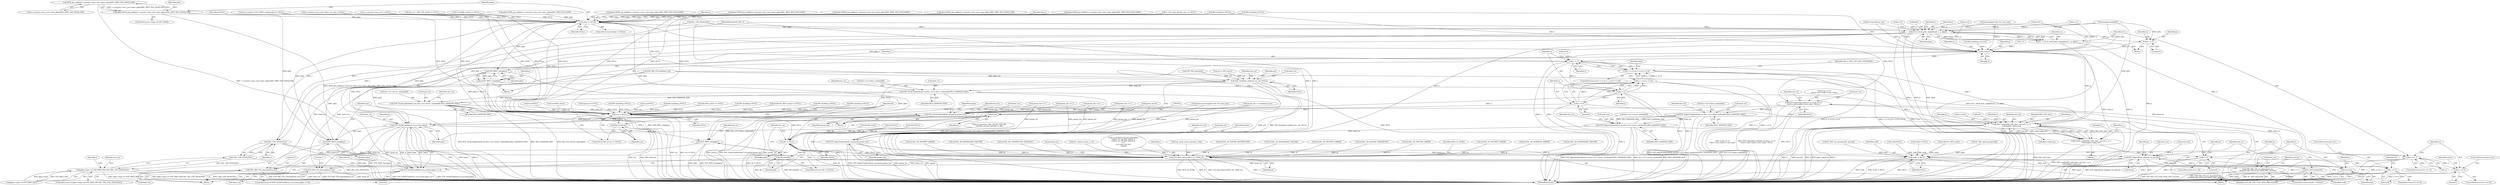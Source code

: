 digraph "0_openssl_b15f8769644b00ef7283521593360b7b2135cb63@pointer" {
"1000754" [label="(Call,X509_get_pubkey(s->session->sess_cert->peer_pkeys[SSL_PKEY_DSA_SIGN].x509))"];
"1000752" [label="(Call,pkey=X509_get_pubkey(s->session->sess_cert->peer_pkeys[SSL_PKEY_DSA_SIGN].x509))"];
"1001416" [label="(Call,pkey != NULL)"];
"1001436" [label="(Call,tls12_check_peer_sigalg(&md, s, p, pkey))"];
"1001434" [label="(Call,rv = tls12_check_peer_sigalg(&md, s, p, pkey))"];
"1001443" [label="(Call,rv == -1)"];
"1001450" [label="(Call,rv == 0)"];
"1001460" [label="(Call,p += 2)"];
"1001479" [label="(Call,n2s(p,i))"];
"1001491" [label="(Call,i != n)"];
"1001490" [label="(Call,(i != n) || (n > j) || (n <= 0))"];
"1001495" [label="(Call,n > j)"];
"1001494" [label="(Call,(n > j) || (n <= 0))"];
"1001498" [label="(Call,n <= 0)"];
"1001600" [label="(Call,RSA_verify(NID_md5_sha1, md_buf, j, p, n,\n\t\t\t\t\t\t\t\tpkey->pkey.rsa))"];
"1001598" [label="(Call,i=RSA_verify(NID_md5_sha1, md_buf, j, p, n,\n\t\t\t\t\t\t\t\tpkey->pkey.rsa))"];
"1001612" [label="(Call,i < 0)"];
"1001624" [label="(Call,i == 0)"];
"1001677" [label="(Call,(int)n)"];
"1001673" [label="(Call,EVP_VerifyFinal(&md_ctx,p,(int)n,pkey))"];
"1001672" [label="(Call,EVP_VerifyFinal(&md_ctx,p,(int)n,pkey) <= 0)"];
"1001721" [label="(Call,EVP_PKEY_free(pkey))"];
"1001723" [label="(Call,EVP_MD_CTX_cleanup(&md_ctx))"];
"1001734" [label="(Call,EVP_PKEY_free(pkey))"];
"1001758" [label="(Call,EVP_MD_CTX_cleanup(&md_ctx))"];
"1001487" [label="(Call,EVP_PKEY_size(pkey))"];
"1001485" [label="(Call,j=EVP_PKEY_size(pkey))"];
"1001514" [label="(Call,SSL_USE_SIGALGS(s))"];
"1001513" [label="(Call,!SSL_USE_SIGALGS(s))"];
"1001507" [label="(Call,pkey->type == EVP_PKEY_RSA && !SSL_USE_SIGALGS(s))"];
"1001729" [label="(Call,ssl3_send_alert(s,SSL3_AL_FATAL,al))"];
"1001539" [label="(Call,EVP_DigestInit_ex(&md_ctx,(num == 2)\n\t\t\t\t\t?s->ctx->md5:s->ctx->sha1, NULL))"];
"1001557" [label="(Call,EVP_DigestUpdate(&md_ctx,&(s->s3->client_random[0]),SSL3_RANDOM_SIZE))"];
"1001569" [label="(Call,EVP_DigestUpdate(&md_ctx,&(s->s3->server_random[0]),SSL3_RANDOM_SIZE))"];
"1001581" [label="(Call,EVP_DigestUpdate(&md_ctx,param,param_len))"];
"1001586" [label="(Call,EVP_DigestFinal_ex(&md_ctx,q,&size))"];
"1001535" [label="(Call,EVP_MD_CTX_set_flags(&md_ctx,\n\t\t\t\t\tEVP_MD_CTX_FLAG_NON_FIPS_ALLOW))"];
"1001592" [label="(Call,q+=size)"];
"1001737" [label="(Call,rsa != NULL)"];
"1001740" [label="(Call,RSA_free(rsa))"];
"1001743" [label="(Call,dh != NULL)"];
"1001746" [label="(Call,DH_free(dh))"];
"1001753" [label="(Call,ecdh != NULL)"];
"1001756" [label="(Call,EC_KEY_free(ecdh))"];
"1001637" [label="(Call,EVP_VerifyInit_ex(&md_ctx, md, NULL))"];
"1001642" [label="(Call,EVP_VerifyUpdate(&md_ctx,&(s->s3->client_random[0]),SSL3_RANDOM_SIZE))"];
"1001654" [label="(Call,EVP_VerifyUpdate(&md_ctx,&(s->s3->server_random[0]),SSL3_RANDOM_SIZE))"];
"1001666" [label="(Call,EVP_VerifyUpdate(&md_ctx,param,param_len))"];
"1000919" [label="(Call,rsa=NULL)"];
"1001598" [label="(Call,i=RSA_verify(NID_md5_sha1, md_buf, j, p, n,\n\t\t\t\t\t\t\t\tpkey->pkey.rsa))"];
"1001759" [label="(Call,&md_ctx)"];
"1001747" [label="(Identifier,dh)"];
"1001639" [label="(Identifier,md_ctx)"];
"1001458" [label="(Call,EVP_MD_name(md))"];
"1001746" [label="(Call,DH_free(dh))"];
"1000258" [label="(Call,param=p=(unsigned char *)s->init_msg)"];
"1001585" [label="(Identifier,param_len)"];
"1001742" [label="(ControlStructure,if (dh != NULL))"];
"1000930" [label="(Call,dh=DH_new())"];
"1001467" [label="(Call,md = EVP_sha1())"];
"1001677" [label="(Call,(int)n)"];
"1001616" [label="(Call,al=SSL_AD_DECRYPT_ERROR)"];
"1001569" [label="(Call,EVP_DigestUpdate(&md_ctx,&(s->s3->server_random[0]),SSL3_RANDOM_SIZE))"];
"1001760" [label="(Identifier,md_ctx)"];
"1000422" [label="(Call,al=SSL_AD_HANDSHAKE_FAILURE)"];
"1001408" [label="(Call,al=SSL_AD_UNEXPECTED_MESSAGE)"];
"1001613" [label="(Identifier,i)"];
"1001449" [label="(ControlStructure,if (rv == 0))"];
"1001753" [label="(Call,ecdh != NULL)"];
"1001418" [label="(Identifier,NULL)"];
"1001604" [label="(Identifier,p)"];
"1000652" [label="(Call,BN_bin2bn(p,i,NULL))"];
"1001733" [label="(JumpTarget,err:)"];
"1000277" [label="(Call,s->session->sess_cert->peer_rsa_tmp != NULL)"];
"1001498" [label="(Call,n <= 0)"];
"1001673" [label="(Call,EVP_VerifyFinal(&md_ctx,p,(int)n,pkey))"];
"1001287" [label="(Call,(srvr_ecpoint = EC_POINT_new(group)) == NULL)"];
"1001436" [label="(Call,tls12_check_peer_sigalg(&md, s, p, pkey))"];
"1001072" [label="(Call,BN_bin2bn(p,i,NULL))"];
"1001675" [label="(Identifier,md_ctx)"];
"1001624" [label="(Call,i == 0)"];
"1001666" [label="(Call,EVP_VerifyUpdate(&md_ctx,param,param_len))"];
"1001595" [label="(Call,j+=size)"];
"1000390" [label="(Call,EVP_MD_CTX_init(&md_ctx))"];
"1001203" [label="(Call,tls1_check_curve(s, p, 3))"];
"1001480" [label="(Identifier,p)"];
"1001722" [label="(Identifier,pkey)"];
"1001745" [label="(Identifier,NULL)"];
"1001644" [label="(Identifier,md_ctx)"];
"1001416" [label="(Call,pkey != NULL)"];
"1001667" [label="(Call,&md_ctx)"];
"1001519" [label="(Call,j=0)"];
"1001513" [label="(Call,!SSL_USE_SIGALGS(s))"];
"1001510" [label="(Identifier,pkey)"];
"1001755" [label="(Identifier,NULL)"];
"1001437" [label="(Call,&md)"];
"1000753" [label="(Identifier,pkey)"];
"1001443" [label="(Call,rv == -1)"];
"1001727" [label="(Literal,1)"];
"1000454" [label="(Call,1-i)"];
"1001605" [label="(Identifier,n)"];
"1001602" [label="(Identifier,md_buf)"];
"1000154" [label="(Call,*dh=NULL)"];
"1000179" [label="(Call,s->method->ssl_get_message(s,\n\t\tSSL3_ST_CR_KEY_EXCH_A,\n\t\tSSL3_ST_CR_KEY_EXCH_B,\n\t\t-1,\n\t\ts->max_cert_list,\n \t\t&ok))"];
"1001483" [label="(Identifier,n)"];
"1001063" [label="(Call,param_len += i)"];
"1001450" [label="(Call,rv == 0)"];
"1001447" [label="(ControlStructure,goto err;)"];
"1001586" [label="(Call,EVP_DigestFinal_ex(&md_ctx,q,&size))"];
"1001454" [label="(ControlStructure,goto f_err;)"];
"1001514" [label="(Call,SSL_USE_SIGALGS(s))"];
"1001584" [label="(Identifier,param)"];
"1001656" [label="(Identifier,md_ctx)"];
"1001245" [label="(Call,EC_KEY_set_group(ecdh, ngroup))"];
"1001696" [label="(Identifier,alg_a)"];
"1001434" [label="(Call,rv = tls12_check_peer_sigalg(&md, s, p, pkey))"];
"1001730" [label="(Identifier,s)"];
"1000755" [label="(Call,s->session->sess_cert->peer_pkeys[SSL_PKEY_DSA_SIGN].x509)"];
"1001293" [label="(Call,(bn_ctx = BN_CTX_new()) == NULL)"];
"1001729" [label="(Call,ssl3_send_alert(s,SSL3_AL_FATAL,al))"];
"1000126" [label="(MethodParameterIn,SSL *s)"];
"1001629" [label="(Identifier,al)"];
"1000720" [label="(Call,srp_verify_server_param(s, &al))"];
"1001451" [label="(Identifier,rv)"];
"1001275" [label="(Call,al=SSL_AD_EXPORT_RESTRICTION)"];
"1001571" [label="(Identifier,md_ctx)"];
"1001653" [label="(Identifier,SSL3_RANDOM_SIZE)"];
"1001743" [label="(Call,dh != NULL)"];
"1001670" [label="(Identifier,param_len)"];
"1000495" [label="(Call,p+=i)"];
"1000929" [label="(Call,(dh=DH_new()) == NULL)"];
"1000595" [label="(Call,BN_bin2bn(p,i,NULL))"];
"1001535" [label="(Call,EVP_MD_CTX_set_flags(&md_ctx,\n\t\t\t\t\tEVP_MD_CTX_FLAG_NON_FIPS_ALLOW))"];
"1001749" [label="(Identifier,bn_ctx)"];
"1001507" [label="(Call,pkey->type == EVP_PKEY_RSA && !SSL_USE_SIGALGS(s))"];
"1001081" [label="(Call,p+=i)"];
"1001539" [label="(Call,EVP_DigestInit_ex(&md_ctx,(num == 2)\n\t\t\t\t\t?s->ctx->md5:s->ctx->sha1, NULL))"];
"1001179" [label="(Call,(ecdh=EC_KEY_new()) == NULL)"];
"1001589" [label="(Identifier,q)"];
"1001421" [label="(Call,SSL_USE_SIGALGS(s))"];
"1000752" [label="(Call,pkey=X509_get_pubkey(s->session->sess_cert->peer_pkeys[SSL_PKEY_DSA_SIGN].x509))"];
"1000890" [label="(Call,pkey=X509_get_pubkey(s->session->sess_cert->peer_pkeys[SSL_PKEY_RSA_ENC].x509))"];
"1001460" [label="(Call,p += 2)"];
"1001365" [label="(Call,pkey=X509_get_pubkey(s->session->sess_cert->peer_pkeys[SSL_PKEY_ECC].x509))"];
"1001672" [label="(Call,EVP_VerifyFinal(&md_ctx,p,(int)n,pkey) <= 0)"];
"1000712" [label="(Call,p+=i)"];
"1001654" [label="(Call,EVP_VerifyUpdate(&md_ctx,&(s->s3->server_random[0]),SSL3_RANDOM_SIZE))"];
"1000142" [label="(Call,*pkey=NULL)"];
"1001435" [label="(Identifier,rv)"];
"1001559" [label="(Identifier,md_ctx)"];
"1001757" [label="(Identifier,ecdh)"];
"1001489" [label="(ControlStructure,if ((i != n) || (n > j) || (n <= 0)))"];
"1000488" [label="(Call,al=SSL_AD_HANDSHAKE_FAILURE)"];
"1001754" [label="(Identifier,ecdh)"];
"1001645" [label="(Call,&(s->s3->client_random[0]))"];
"1000544" [label="(Call,BN_bin2bn(p,i,NULL))"];
"1001508" [label="(Call,pkey->type == EVP_PKEY_RSA)"];
"1001494" [label="(Call,(n > j) || (n <= 0))"];
"1001587" [label="(Call,&md_ctx)"];
"1001626" [label="(Literal,0)"];
"1001462" [label="(Literal,2)"];
"1000869" [label="(Call,BN_bin2bn(p,i,rsa->e))"];
"1001683" [label="(Call,al=SSL_AD_DECRYPT_ERROR)"];
"1001721" [label="(Call,EVP_PKEY_free(pkey))"];
"1001671" [label="(ControlStructure,if (EVP_VerifyFinal(&md_ctx,p,(int)n,pkey) <= 0))"];
"1000365" [label="(Call,param_len=0)"];
"1001640" [label="(Identifier,md)"];
"1000260" [label="(Call,p=(unsigned char *)s->init_msg)"];
"1001391" [label="(Call,ecdh=NULL)"];
"1001601" [label="(Identifier,NID_md5_sha1)"];
"1001089" [label="(Call,ssl_security(s, SSL_SECOP_TMP_DH,\n\t\t\t\t\t\tDH_security_bits(dh), 0, dh))"];
"1001588" [label="(Identifier,md_ctx)"];
"1001542" [label="(Call,(num == 2)\n\t\t\t\t\t?s->ctx->md5:s->ctx->sha1)"];
"1001417" [label="(Identifier,pkey)"];
"1000748" [label="(ControlStructure,if (alg_a & SSL_aDSS))"];
"1000703" [label="(Call,BN_bin2bn(p,i,NULL))"];
"1001461" [label="(Identifier,p)"];
"1001684" [label="(Identifier,al)"];
"1001606" [label="(Call,pkey->pkey.rsa)"];
"1001497" [label="(Identifier,j)"];
"1001500" [label="(Literal,0)"];
"1001642" [label="(Call,EVP_VerifyUpdate(&md_ctx,&(s->s3->client_random[0]),SSL3_RANDOM_SIZE))"];
"1001108" [label="(Call,pkey=X509_get_pubkey(s->session->sess_cert->peer_pkeys[SSL_PKEY_RSA_ENC].x509))"];
"1001422" [label="(Identifier,s)"];
"1001439" [label="(Identifier,s)"];
"1001485" [label="(Call,j=EVP_PKEY_size(pkey))"];
"1001556" [label="(Identifier,NULL)"];
"1001680" [label="(Identifier,pkey)"];
"1001493" [label="(Identifier,n)"];
"1001163" [label="(Call,al=SSL_AD_ILLEGAL_PARAMETER)"];
"1001440" [label="(Identifier,p)"];
"1001668" [label="(Identifier,md_ctx)"];
"1001744" [label="(Identifier,dh)"];
"1001330" [label="(Call,param_len += encoded_pt_len)"];
"1001419" [label="(Block,)"];
"1001623" [label="(ControlStructure,if (i == 0))"];
"1001445" [label="(Call,-1)"];
"1000733" [label="(Call,pkey=X509_get_pubkey(s->session->sess_cert->peer_pkeys[SSL_PKEY_RSA_ENC].x509))"];
"1000880" [label="(Call,p+=i)"];
"1001452" [label="(Literal,0)"];
"1001150" [label="(Call,dh=NULL)"];
"1000480" [label="(Call,s->ctx->psk_identity_hint == NULL)"];
"1001657" [label="(Call,&(s->s3->server_random[0]))"];
"1001600" [label="(Call,RSA_verify(NID_md5_sha1, md_buf, j, p, n,\n\t\t\t\t\t\t\t\tpkey->pkey.rsa))"];
"1001582" [label="(Call,&md_ctx)"];
"1001590" [label="(Call,&size)"];
"1000393" [label="(Call,al=SSL_AD_DECODE_ERROR)"];
"1001499" [label="(Identifier,n)"];
"1001612" [label="(Call,i < 0)"];
"1001674" [label="(Call,&md_ctx)"];
"1001560" [label="(Call,&(s->s3->client_random[0]))"];
"1000860" [label="(Call,param_len += i)"];
"1001481" [label="(Identifier,i)"];
"1001740" [label="(Call,RSA_free(rsa))"];
"1001725" [label="(Identifier,md_ctx)"];
"1000127" [label="(Block,)"];
"1001581" [label="(Call,EVP_DigestUpdate(&md_ctx,param,param_len))"];
"1001735" [label="(Identifier,pkey)"];
"1001583" [label="(Identifier,md_ctx)"];
"1001346" [label="(Call,pkey=X509_get_pubkey(s->session->sess_cert->peer_pkeys[SSL_PKEY_RSA_ENC].x509))"];
"1000623" [label="(Call,(unsigned int)(p[0]))"];
"1001522" [label="(Call,q=md_buf)"];
"1001617" [label="(Identifier,al)"];
"1001506" [label="(ControlStructure,if (pkey->type == EVP_PKEY_RSA && !SSL_USE_SIGALGS(s)))"];
"1001570" [label="(Call,&md_ctx)"];
"1001479" [label="(Call,n2s(p,i))"];
"1000692" [label="(Call,param_len += i)"];
"1001536" [label="(Call,&md_ctx)"];
"1001739" [label="(Identifier,NULL)"];
"1001611" [label="(ControlStructure,if (i < 0))"];
"1001752" [label="(ControlStructure,if (ecdh != NULL))"];
"1001732" [label="(Identifier,al)"];
"1000268" [label="(Call,s->session->sess_cert != NULL)"];
"1001444" [label="(Identifier,rv)"];
"1001665" [label="(Identifier,SSL3_RANDOM_SIZE)"];
"1001541" [label="(Identifier,md_ctx)"];
"1000974" [label="(Call,BN_bin2bn(p,i,NULL))"];
"1001540" [label="(Call,&md_ctx)"];
"1001495" [label="(Call,n > j)"];
"1001127" [label="(Call,pkey=X509_get_pubkey(s->session->sess_cert->peer_pkeys[SSL_PKEY_DSA_SIGN].x509))"];
"1001731" [label="(Identifier,SSL3_AL_FATAL)"];
"1000150" [label="(Call,*rsa=NULL)"];
"1000774" [label="(Call,rsa=RSA_new())"];
"1000158" [label="(Call,*ecdh = NULL)"];
"1001614" [label="(Literal,0)"];
"1001764" [label="(MethodReturn,int)"];
"1001442" [label="(ControlStructure,if (rv == -1))"];
"1001738" [label="(Identifier,rsa)"];
"1001756" [label="(Call,EC_KEY_free(ecdh))"];
"1001516" [label="(Block,)"];
"1001235" [label="(Call,ngroup == NULL)"];
"1001538" [label="(Identifier,EVP_MD_CTX_FLAG_NON_FIPS_ALLOW)"];
"1001486" [label="(Identifier,j)"];
"1001515" [label="(Identifier,s)"];
"1001456" [label="(Identifier,stderr)"];
"1001464" [label="(Identifier,n)"];
"1001603" [label="(Identifier,j)"];
"1001441" [label="(Identifier,pkey)"];
"1001490" [label="(Call,(i != n) || (n > j) || (n <= 0))"];
"1001741" [label="(Identifier,rsa)"];
"1001180" [label="(Call,ecdh=EC_KEY_new())"];
"1001593" [label="(Identifier,q)"];
"1001580" [label="(Identifier,SSL3_RANDOM_SIZE)"];
"1001336" [label="(Call,p+=encoded_pt_len)"];
"1001676" [label="(Identifier,p)"];
"1001758" [label="(Call,EVP_MD_CTX_cleanup(&md_ctx))"];
"1001628" [label="(Call,al=SSL_AD_DECRYPT_ERROR)"];
"1001734" [label="(Call,EVP_PKEY_free(pkey))"];
"1001641" [label="(Identifier,NULL)"];
"1001594" [label="(Identifier,size)"];
"1001223" [label="(Call,al=SSL_AD_INTERNAL_ERROR)"];
"1001638" [label="(Call,&md_ctx)"];
"1001492" [label="(Identifier,i)"];
"1001625" [label="(Identifier,i)"];
"1001487" [label="(Call,EVP_PKEY_size(pkey))"];
"1001423" [label="(Block,)"];
"1000754" [label="(Call,X509_get_pubkey(s->session->sess_cert->peer_pkeys[SSL_PKEY_DSA_SIGN].x509))"];
"1001681" [label="(Literal,0)"];
"1001763" [label="(Literal,1)"];
"1001023" [label="(Call,BN_bin2bn(p,i,NULL))"];
"1001655" [label="(Call,&md_ctx)"];
"1001491" [label="(Call,i != n)"];
"1001679" [label="(Identifier,n)"];
"1001097" [label="(Call,al=SSL_AD_HANDSHAKE_FAILURE)"];
"1001488" [label="(Identifier,pkey)"];
"1001643" [label="(Call,&md_ctx)"];
"1001599" [label="(Identifier,i)"];
"1001723" [label="(Call,EVP_MD_CTX_cleanup(&md_ctx))"];
"1001737" [label="(Call,rsa != NULL)"];
"1001592" [label="(Call,q+=size)"];
"1001415" [label="(ControlStructure,if (pkey != NULL))"];
"1001482" [label="(Call,n-=2)"];
"1001496" [label="(Identifier,n)"];
"1001558" [label="(Call,&md_ctx)"];
"1001596" [label="(Identifier,j)"];
"1001636" [label="(Block,)"];
"1001568" [label="(Identifier,SSL3_RANDOM_SIZE)"];
"1000440" [label="(Call,param_len += i)"];
"1001258" [label="(Call,EC_KEY_get0_group(ecdh))"];
"1001637" [label="(Call,EVP_VerifyInit_ex(&md_ctx, md, NULL))"];
"1001534" [label="(Block,)"];
"1001736" [label="(ControlStructure,if (rsa != NULL))"];
"1001572" [label="(Call,&(s->s3->server_random[0]))"];
"1001520" [label="(Identifier,j)"];
"1001669" [label="(Identifier,param)"];
"1001724" [label="(Call,&md_ctx)"];
"1000773" [label="(Call,(rsa=RSA_new()) == NULL)"];
"1001503" [label="(Identifier,SSL_F_SSL3_GET_KEY_EXCHANGE)"];
"1001557" [label="(Call,EVP_DigestUpdate(&md_ctx,&(s->s3->client_random[0]),SSL3_RANDOM_SIZE))"];
"1000754" -> "1000752"  [label="AST: "];
"1000754" -> "1000755"  [label="CFG: "];
"1000755" -> "1000754"  [label="AST: "];
"1000752" -> "1000754"  [label="CFG: "];
"1000754" -> "1001764"  [label="DDG: s->session->sess_cert->peer_pkeys[SSL_PKEY_DSA_SIGN].x509"];
"1000754" -> "1000752"  [label="DDG: s->session->sess_cert->peer_pkeys[SSL_PKEY_DSA_SIGN].x509"];
"1000752" -> "1000748"  [label="AST: "];
"1000753" -> "1000752"  [label="AST: "];
"1001417" -> "1000752"  [label="CFG: "];
"1000752" -> "1001764"  [label="DDG: X509_get_pubkey(s->session->sess_cert->peer_pkeys[SSL_PKEY_DSA_SIGN].x509)"];
"1000752" -> "1001416"  [label="DDG: pkey"];
"1001416" -> "1001415"  [label="AST: "];
"1001416" -> "1001418"  [label="CFG: "];
"1001417" -> "1001416"  [label="AST: "];
"1001418" -> "1001416"  [label="AST: "];
"1001422" -> "1001416"  [label="CFG: "];
"1001696" -> "1001416"  [label="CFG: "];
"1001416" -> "1001764"  [label="DDG: NULL"];
"1001416" -> "1001764"  [label="DDG: pkey != NULL"];
"1000890" -> "1001416"  [label="DDG: pkey"];
"1001365" -> "1001416"  [label="DDG: pkey"];
"1000733" -> "1001416"  [label="DDG: pkey"];
"1001108" -> "1001416"  [label="DDG: pkey"];
"1001127" -> "1001416"  [label="DDG: pkey"];
"1001346" -> "1001416"  [label="DDG: pkey"];
"1000142" -> "1001416"  [label="DDG: pkey"];
"1000480" -> "1001416"  [label="DDG: NULL"];
"1000277" -> "1001416"  [label="DDG: NULL"];
"1000268" -> "1001416"  [label="DDG: NULL"];
"1000703" -> "1001416"  [label="DDG: NULL"];
"1001287" -> "1001416"  [label="DDG: NULL"];
"1001293" -> "1001416"  [label="DDG: NULL"];
"1000773" -> "1001416"  [label="DDG: NULL"];
"1001072" -> "1001416"  [label="DDG: NULL"];
"1001416" -> "1001436"  [label="DDG: pkey"];
"1001416" -> "1001487"  [label="DDG: pkey"];
"1001416" -> "1001539"  [label="DDG: NULL"];
"1001416" -> "1001637"  [label="DDG: NULL"];
"1001416" -> "1001721"  [label="DDG: pkey"];
"1001416" -> "1001734"  [label="DDG: pkey"];
"1001416" -> "1001737"  [label="DDG: NULL"];
"1001436" -> "1001434"  [label="AST: "];
"1001436" -> "1001441"  [label="CFG: "];
"1001437" -> "1001436"  [label="AST: "];
"1001439" -> "1001436"  [label="AST: "];
"1001440" -> "1001436"  [label="AST: "];
"1001441" -> "1001436"  [label="AST: "];
"1001434" -> "1001436"  [label="CFG: "];
"1001436" -> "1001764"  [label="DDG: s"];
"1001436" -> "1001764"  [label="DDG: p"];
"1001436" -> "1001764"  [label="DDG: &md"];
"1001436" -> "1001434"  [label="DDG: &md"];
"1001436" -> "1001434"  [label="DDG: s"];
"1001436" -> "1001434"  [label="DDG: p"];
"1001436" -> "1001434"  [label="DDG: pkey"];
"1001421" -> "1001436"  [label="DDG: s"];
"1000126" -> "1001436"  [label="DDG: s"];
"1000880" -> "1001436"  [label="DDG: p"];
"1001336" -> "1001436"  [label="DDG: p"];
"1000495" -> "1001436"  [label="DDG: p"];
"1000712" -> "1001436"  [label="DDG: p"];
"1000623" -> "1001436"  [label="DDG: p[0]"];
"1000260" -> "1001436"  [label="DDG: p"];
"1001081" -> "1001436"  [label="DDG: p"];
"1001436" -> "1001460"  [label="DDG: p"];
"1001436" -> "1001487"  [label="DDG: pkey"];
"1001436" -> "1001514"  [label="DDG: s"];
"1001436" -> "1001729"  [label="DDG: s"];
"1001436" -> "1001734"  [label="DDG: pkey"];
"1001434" -> "1001423"  [label="AST: "];
"1001435" -> "1001434"  [label="AST: "];
"1001444" -> "1001434"  [label="CFG: "];
"1001434" -> "1001764"  [label="DDG: tls12_check_peer_sigalg(&md, s, p, pkey)"];
"1001434" -> "1001443"  [label="DDG: rv"];
"1001443" -> "1001442"  [label="AST: "];
"1001443" -> "1001445"  [label="CFG: "];
"1001444" -> "1001443"  [label="AST: "];
"1001445" -> "1001443"  [label="AST: "];
"1001447" -> "1001443"  [label="CFG: "];
"1001451" -> "1001443"  [label="CFG: "];
"1001443" -> "1001764"  [label="DDG: rv"];
"1001443" -> "1001764"  [label="DDG: -1"];
"1001443" -> "1001764"  [label="DDG: rv == -1"];
"1001445" -> "1001443"  [label="DDG: 1"];
"1001443" -> "1001450"  [label="DDG: rv"];
"1001450" -> "1001449"  [label="AST: "];
"1001450" -> "1001452"  [label="CFG: "];
"1001451" -> "1001450"  [label="AST: "];
"1001452" -> "1001450"  [label="AST: "];
"1001454" -> "1001450"  [label="CFG: "];
"1001456" -> "1001450"  [label="CFG: "];
"1001450" -> "1001764"  [label="DDG: rv"];
"1001450" -> "1001764"  [label="DDG: rv == 0"];
"1001460" -> "1001423"  [label="AST: "];
"1001460" -> "1001462"  [label="CFG: "];
"1001461" -> "1001460"  [label="AST: "];
"1001462" -> "1001460"  [label="AST: "];
"1001464" -> "1001460"  [label="CFG: "];
"1001460" -> "1001764"  [label="DDG: p"];
"1000623" -> "1001460"  [label="DDG: p[0]"];
"1001460" -> "1001479"  [label="DDG: p"];
"1001479" -> "1001419"  [label="AST: "];
"1001479" -> "1001481"  [label="CFG: "];
"1001480" -> "1001479"  [label="AST: "];
"1001481" -> "1001479"  [label="AST: "];
"1001483" -> "1001479"  [label="CFG: "];
"1001479" -> "1001764"  [label="DDG: p"];
"1001479" -> "1001764"  [label="DDG: n2s(p,i)"];
"1000880" -> "1001479"  [label="DDG: p"];
"1001336" -> "1001479"  [label="DDG: p"];
"1000495" -> "1001479"  [label="DDG: p"];
"1000712" -> "1001479"  [label="DDG: p"];
"1000623" -> "1001479"  [label="DDG: p[0]"];
"1000260" -> "1001479"  [label="DDG: p"];
"1001081" -> "1001479"  [label="DDG: p"];
"1000703" -> "1001479"  [label="DDG: i"];
"1000454" -> "1001479"  [label="DDG: i"];
"1000869" -> "1001479"  [label="DDG: i"];
"1001072" -> "1001479"  [label="DDG: i"];
"1001479" -> "1001491"  [label="DDG: i"];
"1001479" -> "1001600"  [label="DDG: p"];
"1001479" -> "1001673"  [label="DDG: p"];
"1001491" -> "1001490"  [label="AST: "];
"1001491" -> "1001493"  [label="CFG: "];
"1001492" -> "1001491"  [label="AST: "];
"1001493" -> "1001491"  [label="AST: "];
"1001496" -> "1001491"  [label="CFG: "];
"1001490" -> "1001491"  [label="CFG: "];
"1001491" -> "1001764"  [label="DDG: n"];
"1001491" -> "1001764"  [label="DDG: i"];
"1001491" -> "1001490"  [label="DDG: i"];
"1001491" -> "1001490"  [label="DDG: n"];
"1001482" -> "1001491"  [label="DDG: n"];
"1001491" -> "1001495"  [label="DDG: n"];
"1001491" -> "1001600"  [label="DDG: n"];
"1001491" -> "1001677"  [label="DDG: n"];
"1001490" -> "1001489"  [label="AST: "];
"1001490" -> "1001494"  [label="CFG: "];
"1001494" -> "1001490"  [label="AST: "];
"1001503" -> "1001490"  [label="CFG: "];
"1001510" -> "1001490"  [label="CFG: "];
"1001490" -> "1001764"  [label="DDG: (n > j) || (n <= 0)"];
"1001490" -> "1001764"  [label="DDG: (i != n) || (n > j) || (n <= 0)"];
"1001490" -> "1001764"  [label="DDG: i != n"];
"1001494" -> "1001490"  [label="DDG: n > j"];
"1001494" -> "1001490"  [label="DDG: n <= 0"];
"1001495" -> "1001494"  [label="AST: "];
"1001495" -> "1001497"  [label="CFG: "];
"1001496" -> "1001495"  [label="AST: "];
"1001497" -> "1001495"  [label="AST: "];
"1001499" -> "1001495"  [label="CFG: "];
"1001494" -> "1001495"  [label="CFG: "];
"1001495" -> "1001764"  [label="DDG: j"];
"1001495" -> "1001764"  [label="DDG: n"];
"1001495" -> "1001494"  [label="DDG: n"];
"1001495" -> "1001494"  [label="DDG: j"];
"1001485" -> "1001495"  [label="DDG: j"];
"1001495" -> "1001498"  [label="DDG: n"];
"1001495" -> "1001600"  [label="DDG: n"];
"1001495" -> "1001677"  [label="DDG: n"];
"1001494" -> "1001498"  [label="CFG: "];
"1001498" -> "1001494"  [label="AST: "];
"1001494" -> "1001764"  [label="DDG: n > j"];
"1001494" -> "1001764"  [label="DDG: n <= 0"];
"1001498" -> "1001494"  [label="DDG: n"];
"1001498" -> "1001494"  [label="DDG: 0"];
"1001498" -> "1001500"  [label="CFG: "];
"1001499" -> "1001498"  [label="AST: "];
"1001500" -> "1001498"  [label="AST: "];
"1001498" -> "1001764"  [label="DDG: n"];
"1001498" -> "1001600"  [label="DDG: n"];
"1001498" -> "1001677"  [label="DDG: n"];
"1001600" -> "1001598"  [label="AST: "];
"1001600" -> "1001606"  [label="CFG: "];
"1001601" -> "1001600"  [label="AST: "];
"1001602" -> "1001600"  [label="AST: "];
"1001603" -> "1001600"  [label="AST: "];
"1001604" -> "1001600"  [label="AST: "];
"1001605" -> "1001600"  [label="AST: "];
"1001606" -> "1001600"  [label="AST: "];
"1001598" -> "1001600"  [label="CFG: "];
"1001600" -> "1001764"  [label="DDG: n"];
"1001600" -> "1001764"  [label="DDG: md_buf"];
"1001600" -> "1001764"  [label="DDG: p"];
"1001600" -> "1001764"  [label="DDG: pkey->pkey.rsa"];
"1001600" -> "1001764"  [label="DDG: j"];
"1001600" -> "1001764"  [label="DDG: NID_md5_sha1"];
"1001600" -> "1001598"  [label="DDG: NID_md5_sha1"];
"1001600" -> "1001598"  [label="DDG: md_buf"];
"1001600" -> "1001598"  [label="DDG: pkey->pkey.rsa"];
"1001600" -> "1001598"  [label="DDG: n"];
"1001600" -> "1001598"  [label="DDG: p"];
"1001600" -> "1001598"  [label="DDG: j"];
"1001519" -> "1001600"  [label="DDG: j"];
"1001595" -> "1001600"  [label="DDG: j"];
"1000623" -> "1001600"  [label="DDG: p[0]"];
"1001598" -> "1001516"  [label="AST: "];
"1001599" -> "1001598"  [label="AST: "];
"1001613" -> "1001598"  [label="CFG: "];
"1001598" -> "1001764"  [label="DDG: RSA_verify(NID_md5_sha1, md_buf, j, p, n,\n\t\t\t\t\t\t\t\tpkey->pkey.rsa)"];
"1001598" -> "1001612"  [label="DDG: i"];
"1001612" -> "1001611"  [label="AST: "];
"1001612" -> "1001614"  [label="CFG: "];
"1001613" -> "1001612"  [label="AST: "];
"1001614" -> "1001612"  [label="AST: "];
"1001617" -> "1001612"  [label="CFG: "];
"1001625" -> "1001612"  [label="CFG: "];
"1001612" -> "1001764"  [label="DDG: i < 0"];
"1001612" -> "1001764"  [label="DDG: i"];
"1001612" -> "1001624"  [label="DDG: i"];
"1001624" -> "1001623"  [label="AST: "];
"1001624" -> "1001626"  [label="CFG: "];
"1001625" -> "1001624"  [label="AST: "];
"1001626" -> "1001624"  [label="AST: "];
"1001629" -> "1001624"  [label="CFG: "];
"1001722" -> "1001624"  [label="CFG: "];
"1001624" -> "1001764"  [label="DDG: i == 0"];
"1001624" -> "1001764"  [label="DDG: i"];
"1001677" -> "1001673"  [label="AST: "];
"1001677" -> "1001679"  [label="CFG: "];
"1001678" -> "1001677"  [label="AST: "];
"1001679" -> "1001677"  [label="AST: "];
"1001680" -> "1001677"  [label="CFG: "];
"1001677" -> "1001764"  [label="DDG: n"];
"1001677" -> "1001673"  [label="DDG: n"];
"1001673" -> "1001672"  [label="AST: "];
"1001673" -> "1001680"  [label="CFG: "];
"1001674" -> "1001673"  [label="AST: "];
"1001676" -> "1001673"  [label="AST: "];
"1001680" -> "1001673"  [label="AST: "];
"1001681" -> "1001673"  [label="CFG: "];
"1001673" -> "1001764"  [label="DDG: (int)n"];
"1001673" -> "1001764"  [label="DDG: p"];
"1001673" -> "1001672"  [label="DDG: &md_ctx"];
"1001673" -> "1001672"  [label="DDG: p"];
"1001673" -> "1001672"  [label="DDG: (int)n"];
"1001673" -> "1001672"  [label="DDG: pkey"];
"1001666" -> "1001673"  [label="DDG: &md_ctx"];
"1000623" -> "1001673"  [label="DDG: p[0]"];
"1001487" -> "1001673"  [label="DDG: pkey"];
"1001673" -> "1001721"  [label="DDG: pkey"];
"1001673" -> "1001723"  [label="DDG: &md_ctx"];
"1001673" -> "1001734"  [label="DDG: pkey"];
"1001673" -> "1001758"  [label="DDG: &md_ctx"];
"1001672" -> "1001671"  [label="AST: "];
"1001672" -> "1001681"  [label="CFG: "];
"1001681" -> "1001672"  [label="AST: "];
"1001684" -> "1001672"  [label="CFG: "];
"1001722" -> "1001672"  [label="CFG: "];
"1001672" -> "1001764"  [label="DDG: EVP_VerifyFinal(&md_ctx,p,(int)n,pkey)"];
"1001672" -> "1001764"  [label="DDG: EVP_VerifyFinal(&md_ctx,p,(int)n,pkey) <= 0"];
"1001721" -> "1000127"  [label="AST: "];
"1001721" -> "1001722"  [label="CFG: "];
"1001722" -> "1001721"  [label="AST: "];
"1001725" -> "1001721"  [label="CFG: "];
"1001721" -> "1001764"  [label="DDG: pkey"];
"1001721" -> "1001764"  [label="DDG: EVP_PKEY_free(pkey)"];
"1001487" -> "1001721"  [label="DDG: pkey"];
"1001723" -> "1000127"  [label="AST: "];
"1001723" -> "1001724"  [label="CFG: "];
"1001724" -> "1001723"  [label="AST: "];
"1001727" -> "1001723"  [label="CFG: "];
"1001723" -> "1001764"  [label="DDG: &md_ctx"];
"1001723" -> "1001764"  [label="DDG: EVP_MD_CTX_cleanup(&md_ctx)"];
"1001586" -> "1001723"  [label="DDG: &md_ctx"];
"1000390" -> "1001723"  [label="DDG: &md_ctx"];
"1001734" -> "1000127"  [label="AST: "];
"1001734" -> "1001735"  [label="CFG: "];
"1001735" -> "1001734"  [label="AST: "];
"1001738" -> "1001734"  [label="CFG: "];
"1001734" -> "1001764"  [label="DDG: pkey"];
"1001734" -> "1001764"  [label="DDG: EVP_PKEY_free(pkey)"];
"1001487" -> "1001734"  [label="DDG: pkey"];
"1000142" -> "1001734"  [label="DDG: pkey"];
"1001758" -> "1000127"  [label="AST: "];
"1001758" -> "1001759"  [label="CFG: "];
"1001759" -> "1001758"  [label="AST: "];
"1001763" -> "1001758"  [label="CFG: "];
"1001758" -> "1001764"  [label="DDG: &md_ctx"];
"1001758" -> "1001764"  [label="DDG: EVP_MD_CTX_cleanup(&md_ctx)"];
"1001586" -> "1001758"  [label="DDG: &md_ctx"];
"1000390" -> "1001758"  [label="DDG: &md_ctx"];
"1001487" -> "1001485"  [label="AST: "];
"1001487" -> "1001488"  [label="CFG: "];
"1001488" -> "1001487"  [label="AST: "];
"1001485" -> "1001487"  [label="CFG: "];
"1001487" -> "1001485"  [label="DDG: pkey"];
"1001485" -> "1001419"  [label="AST: "];
"1001486" -> "1001485"  [label="AST: "];
"1001492" -> "1001485"  [label="CFG: "];
"1001485" -> "1001764"  [label="DDG: EVP_PKEY_size(pkey)"];
"1001485" -> "1001764"  [label="DDG: j"];
"1001514" -> "1001513"  [label="AST: "];
"1001514" -> "1001515"  [label="CFG: "];
"1001515" -> "1001514"  [label="AST: "];
"1001513" -> "1001514"  [label="CFG: "];
"1001514" -> "1001764"  [label="DDG: s"];
"1001514" -> "1001513"  [label="DDG: s"];
"1001421" -> "1001514"  [label="DDG: s"];
"1000126" -> "1001514"  [label="DDG: s"];
"1001514" -> "1001729"  [label="DDG: s"];
"1001513" -> "1001507"  [label="AST: "];
"1001507" -> "1001513"  [label="CFG: "];
"1001513" -> "1001764"  [label="DDG: SSL_USE_SIGALGS(s)"];
"1001513" -> "1001507"  [label="DDG: SSL_USE_SIGALGS(s)"];
"1001507" -> "1001506"  [label="AST: "];
"1001507" -> "1001508"  [label="CFG: "];
"1001508" -> "1001507"  [label="AST: "];
"1001520" -> "1001507"  [label="CFG: "];
"1001639" -> "1001507"  [label="CFG: "];
"1001507" -> "1001764"  [label="DDG: !SSL_USE_SIGALGS(s)"];
"1001507" -> "1001764"  [label="DDG: pkey->type == EVP_PKEY_RSA"];
"1001507" -> "1001764"  [label="DDG: pkey->type == EVP_PKEY_RSA && !SSL_USE_SIGALGS(s)"];
"1001508" -> "1001507"  [label="DDG: pkey->type"];
"1001508" -> "1001507"  [label="DDG: EVP_PKEY_RSA"];
"1001729" -> "1000127"  [label="AST: "];
"1001729" -> "1001732"  [label="CFG: "];
"1001730" -> "1001729"  [label="AST: "];
"1001731" -> "1001729"  [label="AST: "];
"1001732" -> "1001729"  [label="AST: "];
"1001733" -> "1001729"  [label="CFG: "];
"1001729" -> "1001764"  [label="DDG: s"];
"1001729" -> "1001764"  [label="DDG: SSL3_AL_FATAL"];
"1001729" -> "1001764"  [label="DDG: al"];
"1001729" -> "1001764"  [label="DDG: ssl3_send_alert(s,SSL3_AL_FATAL,al)"];
"1001421" -> "1001729"  [label="DDG: s"];
"1001203" -> "1001729"  [label="DDG: s"];
"1001089" -> "1001729"  [label="DDG: s"];
"1000720" -> "1001729"  [label="DDG: s"];
"1000179" -> "1001729"  [label="DDG: s"];
"1000126" -> "1001729"  [label="DDG: s"];
"1000488" -> "1001729"  [label="DDG: al"];
"1001163" -> "1001729"  [label="DDG: al"];
"1001097" -> "1001729"  [label="DDG: al"];
"1001628" -> "1001729"  [label="DDG: al"];
"1001223" -> "1001729"  [label="DDG: al"];
"1000393" -> "1001729"  [label="DDG: al"];
"1001683" -> "1001729"  [label="DDG: al"];
"1000422" -> "1001729"  [label="DDG: al"];
"1001275" -> "1001729"  [label="DDG: al"];
"1001616" -> "1001729"  [label="DDG: al"];
"1001408" -> "1001729"  [label="DDG: al"];
"1001539" -> "1001534"  [label="AST: "];
"1001539" -> "1001556"  [label="CFG: "];
"1001540" -> "1001539"  [label="AST: "];
"1001542" -> "1001539"  [label="AST: "];
"1001556" -> "1001539"  [label="AST: "];
"1001559" -> "1001539"  [label="CFG: "];
"1001539" -> "1001764"  [label="DDG: NULL"];
"1001539" -> "1001764"  [label="DDG: (num == 2)\n\t\t\t\t\t?s->ctx->md5:s->ctx->sha1"];
"1001539" -> "1001764"  [label="DDG: EVP_DigestInit_ex(&md_ctx,(num == 2)\n\t\t\t\t\t?s->ctx->md5:s->ctx->sha1, NULL)"];
"1001535" -> "1001539"  [label="DDG: &md_ctx"];
"1001539" -> "1001557"  [label="DDG: &md_ctx"];
"1001539" -> "1001737"  [label="DDG: NULL"];
"1001557" -> "1001534"  [label="AST: "];
"1001557" -> "1001568"  [label="CFG: "];
"1001558" -> "1001557"  [label="AST: "];
"1001560" -> "1001557"  [label="AST: "];
"1001568" -> "1001557"  [label="AST: "];
"1001571" -> "1001557"  [label="CFG: "];
"1001557" -> "1001764"  [label="DDG: EVP_DigestUpdate(&md_ctx,&(s->s3->client_random[0]),SSL3_RANDOM_SIZE)"];
"1001557" -> "1001764"  [label="DDG: &(s->s3->client_random[0])"];
"1001569" -> "1001557"  [label="DDG: SSL3_RANDOM_SIZE"];
"1001557" -> "1001569"  [label="DDG: &md_ctx"];
"1001557" -> "1001569"  [label="DDG: SSL3_RANDOM_SIZE"];
"1001569" -> "1001534"  [label="AST: "];
"1001569" -> "1001580"  [label="CFG: "];
"1001570" -> "1001569"  [label="AST: "];
"1001572" -> "1001569"  [label="AST: "];
"1001580" -> "1001569"  [label="AST: "];
"1001583" -> "1001569"  [label="CFG: "];
"1001569" -> "1001764"  [label="DDG: SSL3_RANDOM_SIZE"];
"1001569" -> "1001764"  [label="DDG: EVP_DigestUpdate(&md_ctx,&(s->s3->server_random[0]),SSL3_RANDOM_SIZE)"];
"1001569" -> "1001764"  [label="DDG: &(s->s3->server_random[0])"];
"1001569" -> "1001581"  [label="DDG: &md_ctx"];
"1001581" -> "1001534"  [label="AST: "];
"1001581" -> "1001585"  [label="CFG: "];
"1001582" -> "1001581"  [label="AST: "];
"1001584" -> "1001581"  [label="AST: "];
"1001585" -> "1001581"  [label="AST: "];
"1001588" -> "1001581"  [label="CFG: "];
"1001581" -> "1001764"  [label="DDG: param_len"];
"1001581" -> "1001764"  [label="DDG: param"];
"1001581" -> "1001764"  [label="DDG: EVP_DigestUpdate(&md_ctx,param,param_len)"];
"1000258" -> "1001581"  [label="DDG: param"];
"1000365" -> "1001581"  [label="DDG: param_len"];
"1000692" -> "1001581"  [label="DDG: param_len"];
"1000860" -> "1001581"  [label="DDG: param_len"];
"1001063" -> "1001581"  [label="DDG: param_len"];
"1001330" -> "1001581"  [label="DDG: param_len"];
"1000440" -> "1001581"  [label="DDG: param_len"];
"1001581" -> "1001586"  [label="DDG: &md_ctx"];
"1001586" -> "1001534"  [label="AST: "];
"1001586" -> "1001590"  [label="CFG: "];
"1001587" -> "1001586"  [label="AST: "];
"1001589" -> "1001586"  [label="AST: "];
"1001590" -> "1001586"  [label="AST: "];
"1001593" -> "1001586"  [label="CFG: "];
"1001586" -> "1001764"  [label="DDG: &size"];
"1001586" -> "1001764"  [label="DDG: EVP_DigestFinal_ex(&md_ctx,q,&size)"];
"1001586" -> "1001535"  [label="DDG: &md_ctx"];
"1001592" -> "1001586"  [label="DDG: q"];
"1001522" -> "1001586"  [label="DDG: q"];
"1001586" -> "1001592"  [label="DDG: q"];
"1001535" -> "1001534"  [label="AST: "];
"1001535" -> "1001538"  [label="CFG: "];
"1001536" -> "1001535"  [label="AST: "];
"1001538" -> "1001535"  [label="AST: "];
"1001541" -> "1001535"  [label="CFG: "];
"1001535" -> "1001764"  [label="DDG: EVP_MD_CTX_set_flags(&md_ctx,\n\t\t\t\t\tEVP_MD_CTX_FLAG_NON_FIPS_ALLOW)"];
"1001535" -> "1001764"  [label="DDG: EVP_MD_CTX_FLAG_NON_FIPS_ALLOW"];
"1000390" -> "1001535"  [label="DDG: &md_ctx"];
"1001592" -> "1001534"  [label="AST: "];
"1001592" -> "1001594"  [label="CFG: "];
"1001593" -> "1001592"  [label="AST: "];
"1001594" -> "1001592"  [label="AST: "];
"1001596" -> "1001592"  [label="CFG: "];
"1001592" -> "1001764"  [label="DDG: q"];
"1001737" -> "1001736"  [label="AST: "];
"1001737" -> "1001739"  [label="CFG: "];
"1001738" -> "1001737"  [label="AST: "];
"1001739" -> "1001737"  [label="AST: "];
"1001741" -> "1001737"  [label="CFG: "];
"1001744" -> "1001737"  [label="CFG: "];
"1001737" -> "1001764"  [label="DDG: rsa != NULL"];
"1001737" -> "1001764"  [label="DDG: rsa"];
"1000919" -> "1001737"  [label="DDG: rsa"];
"1000150" -> "1001737"  [label="DDG: rsa"];
"1000774" -> "1001737"  [label="DDG: rsa"];
"1001072" -> "1001737"  [label="DDG: NULL"];
"1000480" -> "1001737"  [label="DDG: NULL"];
"1001023" -> "1001737"  [label="DDG: NULL"];
"1000595" -> "1001737"  [label="DDG: NULL"];
"1001235" -> "1001737"  [label="DDG: NULL"];
"1000974" -> "1001737"  [label="DDG: NULL"];
"1000773" -> "1001737"  [label="DDG: NULL"];
"1000268" -> "1001737"  [label="DDG: NULL"];
"1000544" -> "1001737"  [label="DDG: NULL"];
"1001287" -> "1001737"  [label="DDG: NULL"];
"1001637" -> "1001737"  [label="DDG: NULL"];
"1001293" -> "1001737"  [label="DDG: NULL"];
"1000277" -> "1001737"  [label="DDG: NULL"];
"1000652" -> "1001737"  [label="DDG: NULL"];
"1000703" -> "1001737"  [label="DDG: NULL"];
"1001179" -> "1001737"  [label="DDG: NULL"];
"1000929" -> "1001737"  [label="DDG: NULL"];
"1001737" -> "1001740"  [label="DDG: rsa"];
"1001737" -> "1001743"  [label="DDG: NULL"];
"1001740" -> "1001736"  [label="AST: "];
"1001740" -> "1001741"  [label="CFG: "];
"1001741" -> "1001740"  [label="AST: "];
"1001744" -> "1001740"  [label="CFG: "];
"1001740" -> "1001764"  [label="DDG: rsa"];
"1001740" -> "1001764"  [label="DDG: RSA_free(rsa)"];
"1001743" -> "1001742"  [label="AST: "];
"1001743" -> "1001745"  [label="CFG: "];
"1001744" -> "1001743"  [label="AST: "];
"1001745" -> "1001743"  [label="AST: "];
"1001747" -> "1001743"  [label="CFG: "];
"1001749" -> "1001743"  [label="CFG: "];
"1001743" -> "1001764"  [label="DDG: dh != NULL"];
"1001743" -> "1001764"  [label="DDG: dh"];
"1001150" -> "1001743"  [label="DDG: dh"];
"1000154" -> "1001743"  [label="DDG: dh"];
"1000930" -> "1001743"  [label="DDG: dh"];
"1001089" -> "1001743"  [label="DDG: dh"];
"1001743" -> "1001746"  [label="DDG: dh"];
"1001743" -> "1001753"  [label="DDG: NULL"];
"1001746" -> "1001742"  [label="AST: "];
"1001746" -> "1001747"  [label="CFG: "];
"1001747" -> "1001746"  [label="AST: "];
"1001749" -> "1001746"  [label="CFG: "];
"1001746" -> "1001764"  [label="DDG: dh"];
"1001746" -> "1001764"  [label="DDG: DH_free(dh)"];
"1001753" -> "1001752"  [label="AST: "];
"1001753" -> "1001755"  [label="CFG: "];
"1001754" -> "1001753"  [label="AST: "];
"1001755" -> "1001753"  [label="AST: "];
"1001757" -> "1001753"  [label="CFG: "];
"1001760" -> "1001753"  [label="CFG: "];
"1001753" -> "1001764"  [label="DDG: NULL"];
"1001753" -> "1001764"  [label="DDG: ecdh"];
"1001753" -> "1001764"  [label="DDG: ecdh != NULL"];
"1000158" -> "1001753"  [label="DDG: ecdh"];
"1001180" -> "1001753"  [label="DDG: ecdh"];
"1001245" -> "1001753"  [label="DDG: ecdh"];
"1001391" -> "1001753"  [label="DDG: ecdh"];
"1001258" -> "1001753"  [label="DDG: ecdh"];
"1001753" -> "1001756"  [label="DDG: ecdh"];
"1001756" -> "1001752"  [label="AST: "];
"1001756" -> "1001757"  [label="CFG: "];
"1001757" -> "1001756"  [label="AST: "];
"1001760" -> "1001756"  [label="CFG: "];
"1001756" -> "1001764"  [label="DDG: EC_KEY_free(ecdh)"];
"1001756" -> "1001764"  [label="DDG: ecdh"];
"1001637" -> "1001636"  [label="AST: "];
"1001637" -> "1001641"  [label="CFG: "];
"1001638" -> "1001637"  [label="AST: "];
"1001640" -> "1001637"  [label="AST: "];
"1001641" -> "1001637"  [label="AST: "];
"1001644" -> "1001637"  [label="CFG: "];
"1001637" -> "1001764"  [label="DDG: md"];
"1001637" -> "1001764"  [label="DDG: EVP_VerifyInit_ex(&md_ctx, md, NULL)"];
"1001637" -> "1001764"  [label="DDG: NULL"];
"1000390" -> "1001637"  [label="DDG: &md_ctx"];
"1001458" -> "1001637"  [label="DDG: md"];
"1001467" -> "1001637"  [label="DDG: md"];
"1001637" -> "1001642"  [label="DDG: &md_ctx"];
"1001642" -> "1001636"  [label="AST: "];
"1001642" -> "1001653"  [label="CFG: "];
"1001643" -> "1001642"  [label="AST: "];
"1001645" -> "1001642"  [label="AST: "];
"1001653" -> "1001642"  [label="AST: "];
"1001656" -> "1001642"  [label="CFG: "];
"1001642" -> "1001764"  [label="DDG: &(s->s3->client_random[0])"];
"1001642" -> "1001764"  [label="DDG: EVP_VerifyUpdate(&md_ctx,&(s->s3->client_random[0]),SSL3_RANDOM_SIZE)"];
"1001642" -> "1001654"  [label="DDG: &md_ctx"];
"1001642" -> "1001654"  [label="DDG: SSL3_RANDOM_SIZE"];
"1001654" -> "1001636"  [label="AST: "];
"1001654" -> "1001665"  [label="CFG: "];
"1001655" -> "1001654"  [label="AST: "];
"1001657" -> "1001654"  [label="AST: "];
"1001665" -> "1001654"  [label="AST: "];
"1001668" -> "1001654"  [label="CFG: "];
"1001654" -> "1001764"  [label="DDG: EVP_VerifyUpdate(&md_ctx,&(s->s3->server_random[0]),SSL3_RANDOM_SIZE)"];
"1001654" -> "1001764"  [label="DDG: SSL3_RANDOM_SIZE"];
"1001654" -> "1001764"  [label="DDG: &(s->s3->server_random[0])"];
"1001654" -> "1001666"  [label="DDG: &md_ctx"];
"1001666" -> "1001636"  [label="AST: "];
"1001666" -> "1001670"  [label="CFG: "];
"1001667" -> "1001666"  [label="AST: "];
"1001669" -> "1001666"  [label="AST: "];
"1001670" -> "1001666"  [label="AST: "];
"1001675" -> "1001666"  [label="CFG: "];
"1001666" -> "1001764"  [label="DDG: param"];
"1001666" -> "1001764"  [label="DDG: EVP_VerifyUpdate(&md_ctx,param,param_len)"];
"1001666" -> "1001764"  [label="DDG: param_len"];
"1000258" -> "1001666"  [label="DDG: param"];
"1000365" -> "1001666"  [label="DDG: param_len"];
"1000692" -> "1001666"  [label="DDG: param_len"];
"1000860" -> "1001666"  [label="DDG: param_len"];
"1001063" -> "1001666"  [label="DDG: param_len"];
"1001330" -> "1001666"  [label="DDG: param_len"];
"1000440" -> "1001666"  [label="DDG: param_len"];
}
